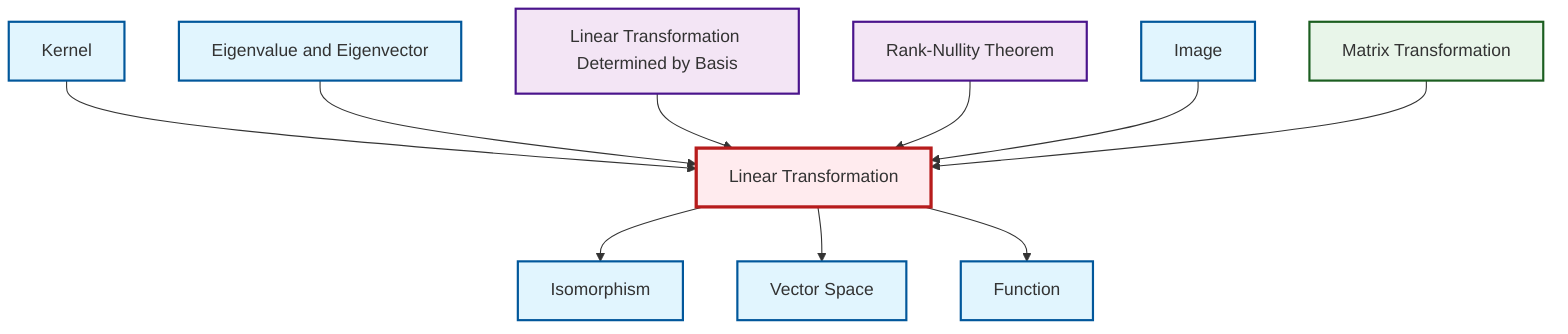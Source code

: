 graph TD
    classDef definition fill:#e1f5fe,stroke:#01579b,stroke-width:2px
    classDef theorem fill:#f3e5f5,stroke:#4a148c,stroke-width:2px
    classDef axiom fill:#fff3e0,stroke:#e65100,stroke-width:2px
    classDef example fill:#e8f5e9,stroke:#1b5e20,stroke-width:2px
    classDef current fill:#ffebee,stroke:#b71c1c,stroke-width:3px
    ex-matrix-transformation["Matrix Transformation"]:::example
    def-function["Function"]:::definition
    def-image["Image"]:::definition
    def-isomorphism["Isomorphism"]:::definition
    def-kernel["Kernel"]:::definition
    def-vector-space["Vector Space"]:::definition
    thm-linear-transformation-basis["Linear Transformation Determined by Basis"]:::theorem
    def-linear-transformation["Linear Transformation"]:::definition
    thm-rank-nullity["Rank-Nullity Theorem"]:::theorem
    def-eigenvalue-eigenvector["Eigenvalue and Eigenvector"]:::definition
    def-kernel --> def-linear-transformation
    def-eigenvalue-eigenvector --> def-linear-transformation
    thm-linear-transformation-basis --> def-linear-transformation
    thm-rank-nullity --> def-linear-transformation
    def-linear-transformation --> def-isomorphism
    def-linear-transformation --> def-vector-space
    def-image --> def-linear-transformation
    def-linear-transformation --> def-function
    ex-matrix-transformation --> def-linear-transformation
    class def-linear-transformation current
